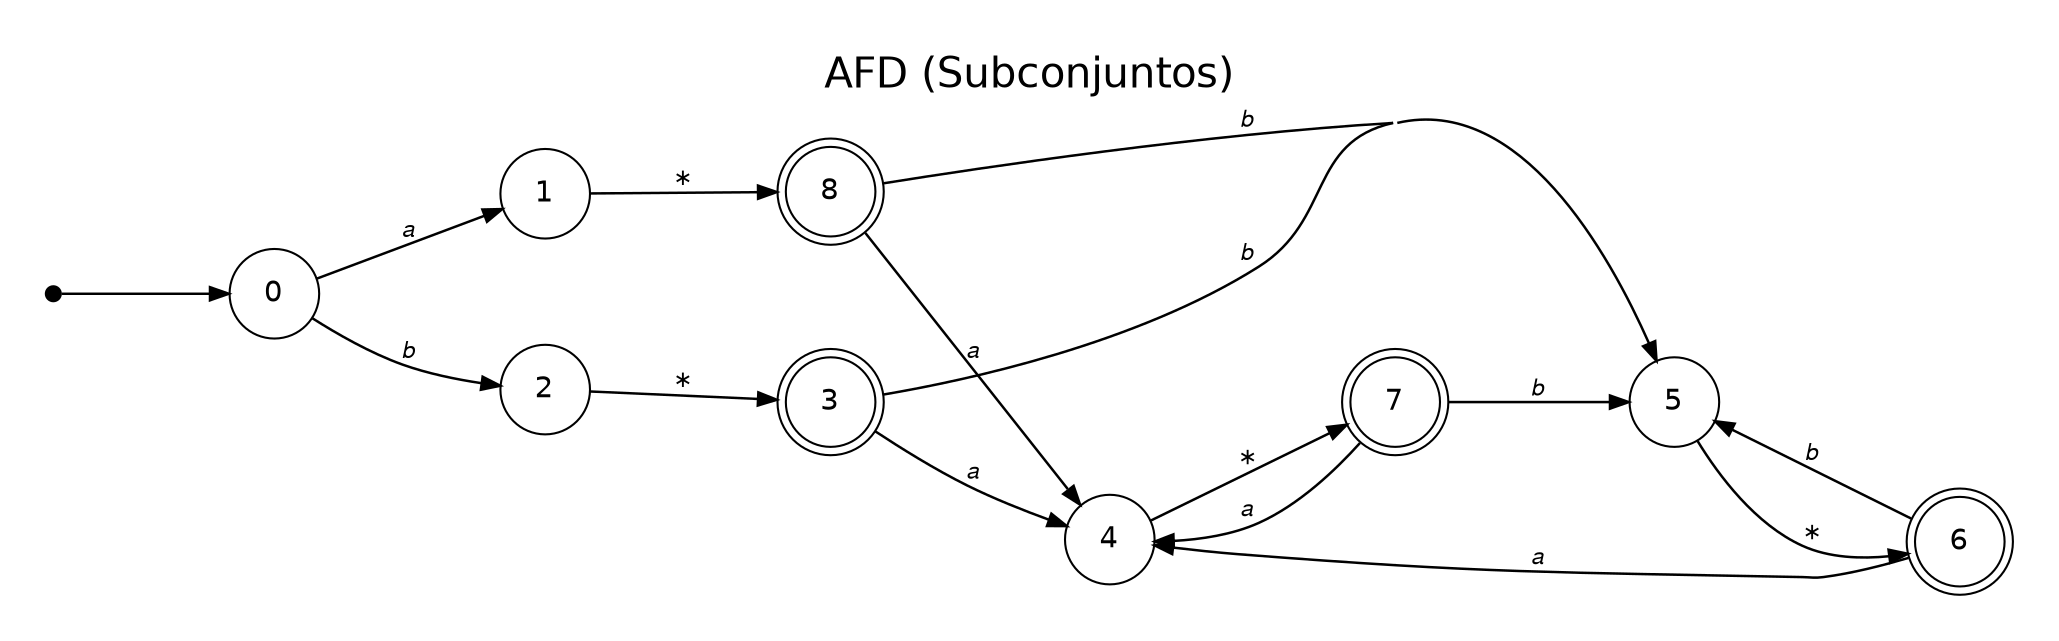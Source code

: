 digraph DFA {
  rankdir=LR; layout=dot; splines=true; overlap=false; concentrate=true; outputorder=edgesfirst; nodesep=0.7; ranksep=1.1; margin=0.25;
  labelloc="t"; label="AFD (Subconjuntos)"; fontsize=20; fontname="Helvetica";
  node [shape=circle, width=0.6, height=0.6, fontname="Helvetica"];
  edge [fontname="Helvetica", fontsize=11, arrowsize=0.9, penwidth=1.2, labeldistance=1.6];
  __start [shape=point, width=0.1, label=""];
  __start -> 0;
  3 [shape=doublecircle];
  6 [shape=doublecircle];
  7 [shape=doublecircle];
  8 [shape=doublecircle];
  0 -> 1 [label="𝑎"];
  0 -> 2 [label="𝑏"];
  2 -> 3 [label="∗"];
  3 -> 4 [label="𝑎"];
  3 -> 5 [label="𝑏"];
  5 -> 6 [label="∗"];
  6 -> 4 [label="𝑎"];
  6 -> 5 [label="𝑏"];
  4 -> 7 [label="∗"];
  7 -> 4 [label="𝑎"];
  7 -> 5 [label="𝑏"];
  1 -> 8 [label="∗"];
  8 -> 4 [label="𝑎"];
  8 -> 5 [label="𝑏"];
}